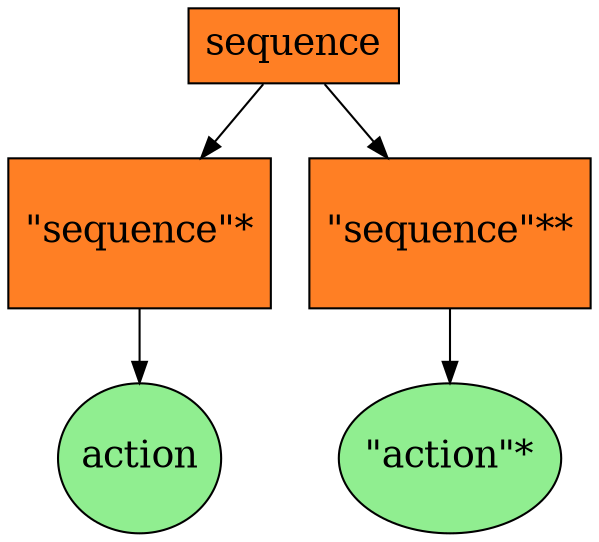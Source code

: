 digraph pastafarianism {
ordering=out;
graph [fontname="times-roman"];
node [fontname="times-roman"];
edge [fontname="times-roman"];
"sequence" [fillcolor=chocolate1, fontcolor=black, fontsize=18, label="sequence", shape=box, style=filled];
"\"sequence\"*" [fillcolor=chocolate1, fontcolor=black, fontsize=18, height=1.0, label="\"sequence\"*", shape=box, style=filled];
"sequence" -> "\"sequence\"*";
"action" [fillcolor=lightgreen, fontcolor=black, fontsize=18, height=1.0, label="action", shape=ellipse, style=filled];
"\"sequence\"*" -> "action";
"\"sequence\"**" [fillcolor=chocolate1, fontcolor=black, fontsize=18, height=1.0, label="\"sequence\"**", shape=box, style=filled];
"sequence" -> "\"sequence\"**";
"\"action\"*" [fillcolor=lightgreen, fontcolor=black, fontsize=18, height=1.0, label="\"action\"*", shape=ellipse, style=filled];
"\"sequence\"**" -> "\"action\"*";
}
